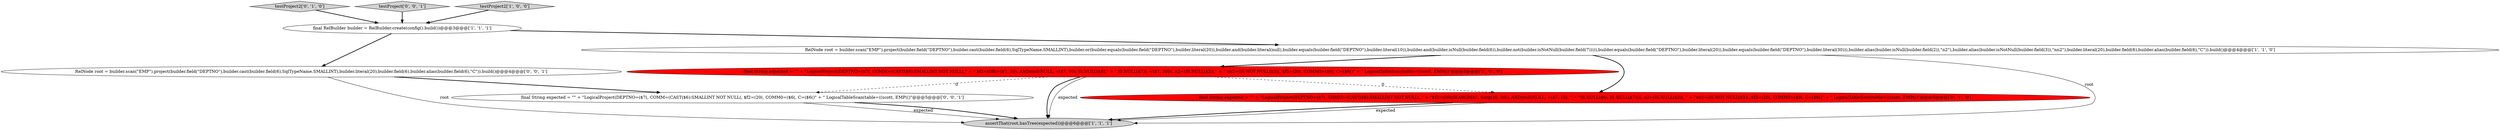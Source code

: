 digraph {
7 [style = filled, label = "final String expected = \"\" + \"LogicalProject(DEPTNO=($7(, COMM=(CAST($6):SMALLINT NOT NULL(, $f2=(20(, COMM0=($6(, C=($6()\" + \" LogicalTableScan(table=((scott, EMP(()\"@@@5@@@['0', '0', '1']", fillcolor = white, shape = ellipse image = "AAA0AAABBB3BBB"];
5 [style = filled, label = "final String expected = \"\" + \"LogicalProject(DEPTNO=($7(, COMM=(CAST($6):SMALLINT NOT NULL(, \" + \"$f2=(OR(SEARCH($7, Sarg(20, 30(), AND(null:NULL, =($7, 10), \" + \"IS NULL($6), IS NULL($7)))(, n2=(IS NULL($2)(, \" + \"nn2=(IS NOT NULL($3)(, $f5=(20(, COMM0=($6(, C=($6()\" + \" LogicalTableScan(table=((scott, EMP(()\"@@@5@@@['0', '1', '0']", fillcolor = red, shape = ellipse image = "AAA1AAABBB2BBB"];
6 [style = filled, label = "testProject2['0', '1', '0']", fillcolor = lightgray, shape = diamond image = "AAA0AAABBB2BBB"];
9 [style = filled, label = "RelNode root = builder.scan(\"EMP\").project(builder.field(\"DEPTNO\"),builder.cast(builder.field(6),SqlTypeName.SMALLINT),builder.literal(20),builder.field(6),builder.alias(builder.field(6),\"C\")).build()@@@4@@@['0', '0', '1']", fillcolor = white, shape = ellipse image = "AAA0AAABBB3BBB"];
8 [style = filled, label = "testProject['0', '0', '1']", fillcolor = lightgray, shape = diamond image = "AAA0AAABBB3BBB"];
0 [style = filled, label = "final RelBuilder builder = RelBuilder.create(config().build())@@@3@@@['1', '1', '1']", fillcolor = white, shape = ellipse image = "AAA0AAABBB1BBB"];
1 [style = filled, label = "RelNode root = builder.scan(\"EMP\").project(builder.field(\"DEPTNO\"),builder.cast(builder.field(6),SqlTypeName.SMALLINT),builder.or(builder.equals(builder.field(\"DEPTNO\"),builder.literal(20)),builder.and(builder.literal(null),builder.equals(builder.field(\"DEPTNO\"),builder.literal(10)),builder.and(builder.isNull(builder.field(6)),builder.not(builder.isNotNull(builder.field(7))))),builder.equals(builder.field(\"DEPTNO\"),builder.literal(20)),builder.equals(builder.field(\"DEPTNO\"),builder.literal(30))),builder.alias(builder.isNull(builder.field(2)),\"n2\"),builder.alias(builder.isNotNull(builder.field(3)),\"nn2\"),builder.literal(20),builder.field(6),builder.alias(builder.field(6),\"C\")).build()@@@4@@@['1', '1', '0']", fillcolor = white, shape = ellipse image = "AAA0AAABBB1BBB"];
2 [style = filled, label = "final String expected = \"\" + \"LogicalProject(DEPTNO=($7(, COMM=(CAST($6):SMALLINT NOT NULL(,\" + \" $f2=(OR(=($7, 20), AND(null:NULL, =($7, 10), IS NULL($6),\" + \" IS NULL($7)), =($7, 30))(, n2=(IS NULL($2)(,\" + \" nn2=(IS NOT NULL($3)(, $f5=(20(, COMM0=($6(, C=($6()\" + \" LogicalTableScan(table=((scott, EMP(()\"@@@5@@@['1', '0', '0']", fillcolor = red, shape = ellipse image = "AAA1AAABBB1BBB"];
3 [style = filled, label = "assertThat(root,hasTree(expected))@@@6@@@['1', '1', '1']", fillcolor = lightgray, shape = ellipse image = "AAA0AAABBB1BBB"];
4 [style = filled, label = "testProject2['1', '0', '0']", fillcolor = lightgray, shape = diamond image = "AAA0AAABBB1BBB"];
1->5 [style = bold, label=""];
5->3 [style = bold, label=""];
8->0 [style = bold, label=""];
9->3 [style = solid, label="root"];
2->5 [style = dashed, label="0"];
1->2 [style = bold, label=""];
0->9 [style = bold, label=""];
6->0 [style = bold, label=""];
2->3 [style = solid, label="expected"];
5->3 [style = solid, label="expected"];
9->7 [style = bold, label=""];
2->7 [style = dashed, label="0"];
1->3 [style = solid, label="root"];
7->3 [style = solid, label="expected"];
0->1 [style = bold, label=""];
7->3 [style = bold, label=""];
2->3 [style = bold, label=""];
4->0 [style = bold, label=""];
}
